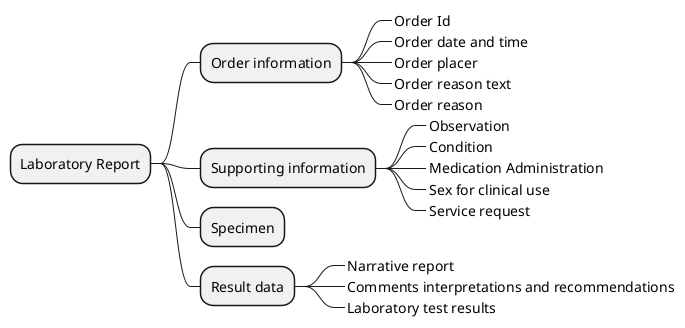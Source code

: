 @startmindmap
* Laboratory Report
** Order information
***_ Order Id
***_ Order date and time
***_ Order placer
***_ Order reason text
***_ Order reason
** Supporting information
***_ Observation
***_ Condition
***_ Medication Administration
***_ Sex for clinical use
***_ Service request
** Specimen
** Result data
***_ Narrative report
***_ Comments interpretations and recommendations
***_ Laboratory test results
@endmindmap